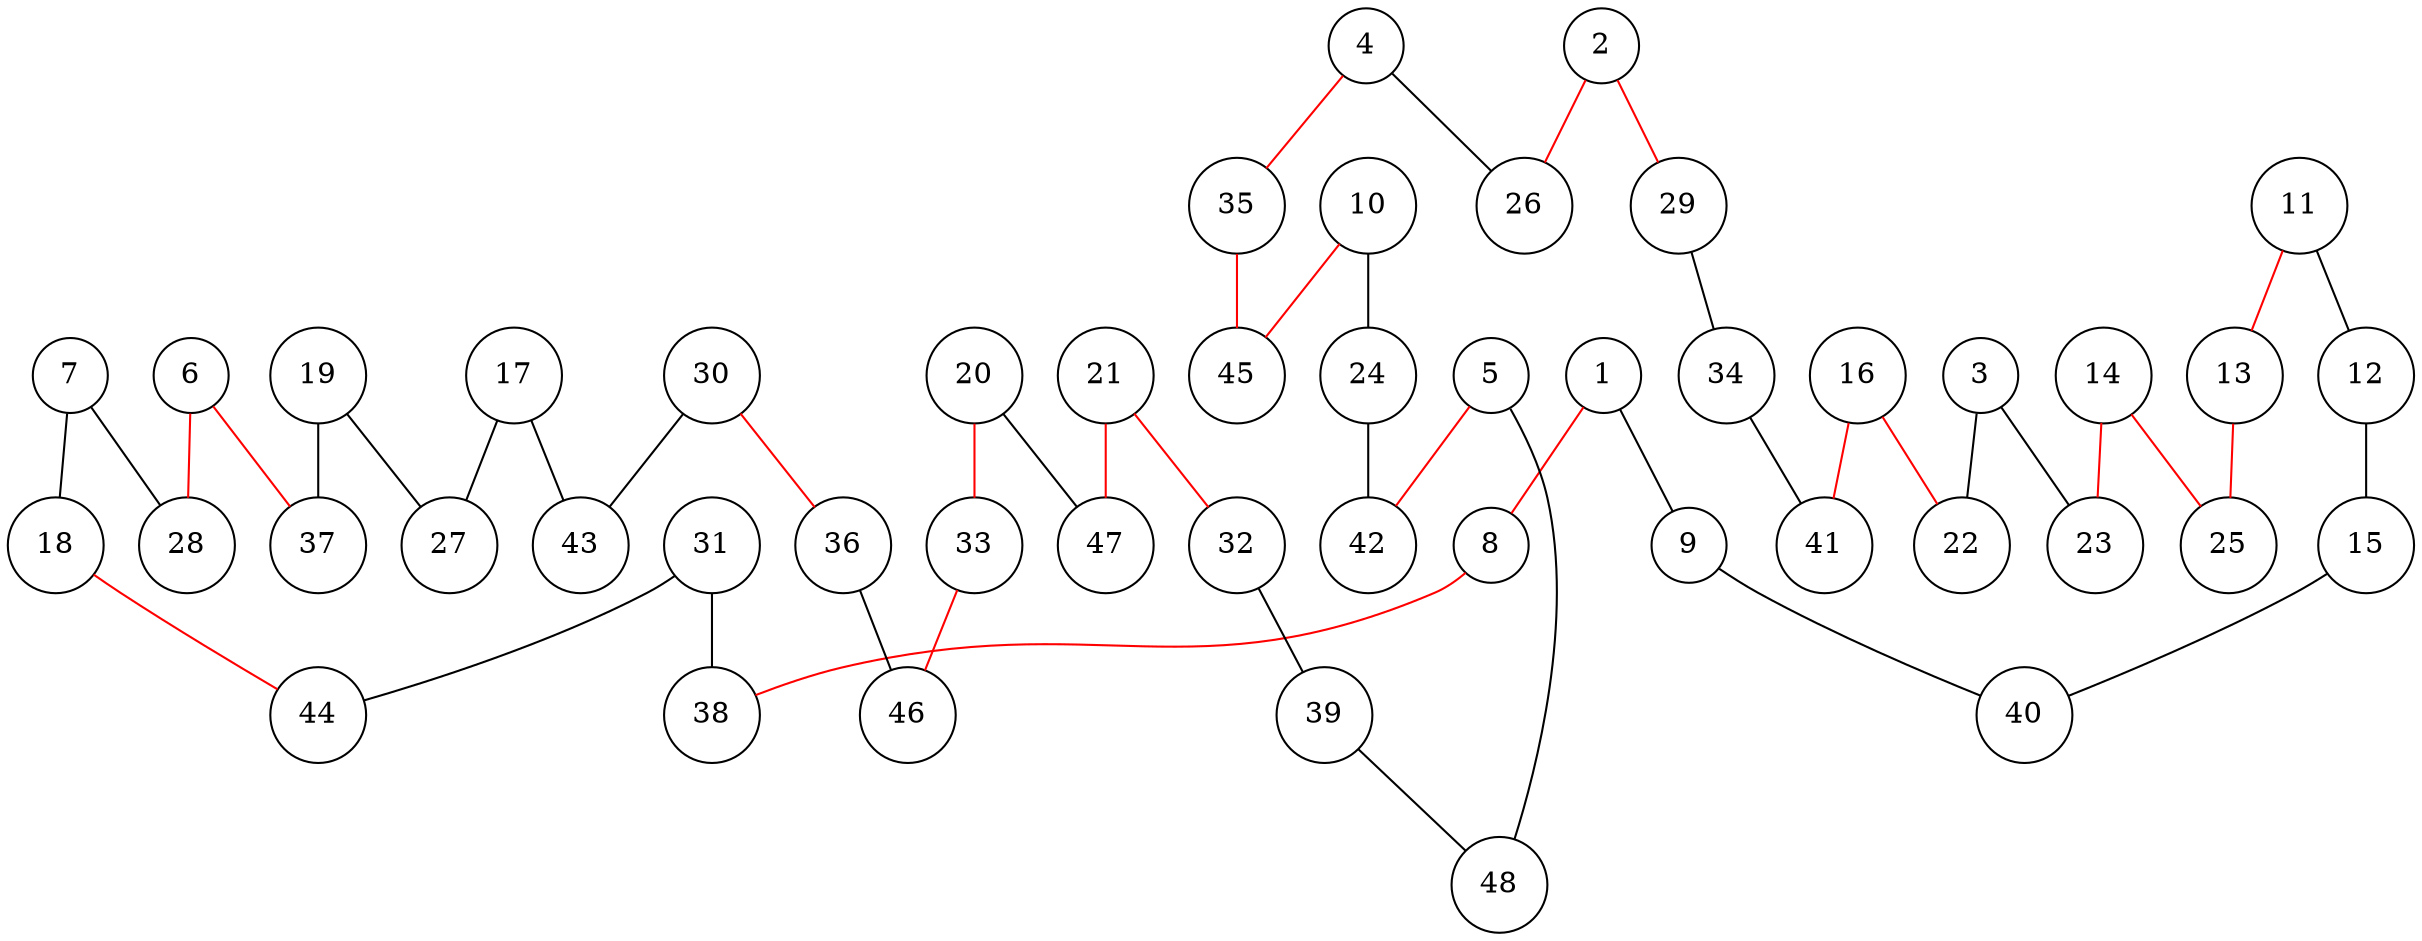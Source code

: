graph att48 {
	node [shape=circle fillcolor=white]
	1 [ pos = "17.351198,3.743880!"]
	2 [ pos = "5.753672,0.025767!"]
	3 [ pos = "14.248905,3.669157!"]
	4 [ pos = "1.033239,2.166967!"]
	5 [ pos = "7.941252,4.236022!"]
	6 [ pos = "19.603195,11.486730!"]
	7 [ pos = "19.513012,9.574852!"]
	8 [ pos = "18.719402,3.267199!"]
	9 [ pos = "17.773770,4.856996!"]
	10 [ pos = "2.865241,5.279567!"]
	11 [ pos = "14.089152,6.714764!"]
	12 [ pos = "15.431590,7.402731!"]
	13 [ pos = "12.125741,6.889977!"]
	14 [ pos = "11.883535,5.243494!"]
	15 [ pos = "16.354032,6.913167!"]
	16 [ pos = "15.735635,1.723783!"]
	17 [ pos = "19.610925,13.357382!"]
	18 [ pos = "19.227003,9.250193!"]
	19 [ pos = "19.922700,12.169544!"]
	20 [ pos = "15.202267,9.175470!"]
	21 [ pos = "11.551147,8.680752!"]
	22 [ pos = "15.720175,2.860088!"]
	23 [ pos = "13.396032,5.622262!"]
	24 [ pos = "4.207678,7.237825!"]
	25 [ pos = "11.097655,5.982994!"]
	26 [ pos = "1.739242,2.592115!"]
	27 [ pos = "19.466632,12.416903!"]
	28 [ pos = "19.430559,10.257666!"]
	29 [ pos = "8.186035,1.947952!"]
	30 [ pos = "18.943571,11.610410!"]
	31 [ pos = "19.440866,7.217212!"]
	32 [ pos = "8.361247,8.515846!"]
	33 [ pos = "16.557588,8.175728!"]
	34 [ pos = "11.873229,3.086833!"]
	35 [ pos = "0.059263,5.709869!"]
	36 [ pos = "18.675599,9.737181!"]
	37 [ pos = "20.000000,11.839732!"]
	38 [ pos = "19.046637,5.782015!"]
	39 [ pos = "8.977068,7.289358!"]
	40 [ pos = "16.158207,5.501159!"]
	41 [ pos = "12.844628,0.360732!"]
	42 [ pos = "4.936872,4.042772!"]
	43 [ pos = "18.758052,12.623035!"]
	44 [ pos = "19.348106,8.345787!"]
	45 [ pos = "0.025767,6.895130!"]
	46 [ pos = "17.539294,7.711930!"]
	47 [ pos = "13.359959,8.394744!"]
	48 [ pos = "7.789230,5.003865!"]

	1 -- 8 [color = red]
	1 -- 9 [color = black]
	2 -- 26 [color = red]
	2 -- 29 [color = red]
	3 -- 22 [color = black]
	3 -- 23 [color = black]
	4 -- 26 [color = black]
	4 -- 35 [color = red]
	5 -- 42 [color = red]
	5 -- 48 [color = black]
	6 -- 28 [color = red]
	6 -- 37 [color = red]
	7 -- 18 [color = black]
	7 -- 28 [color = black]
	8 -- 38 [color = red]
	9 -- 40 [color = black]
	10 -- 24 [color = black]
	10 -- 45 [color = red]
	11 -- 12 [color = black]
	11 -- 13 [color = red]
	12 -- 15 [color = black]
	13 -- 25 [color = red]
	14 -- 23 [color = red]
	14 -- 25 [color = red]
	15 -- 40 [color = black]
	16 -- 22 [color = red]
	16 -- 41 [color = red]
	17 -- 27 [color = black]
	17 -- 43 [color = black]
	18 -- 44 [color = red]
	19 -- 27 [color = black]
	19 -- 37 [color = black]
	20 -- 33 [color = red]
	20 -- 47 [color = black]
	21 -- 32 [color = red]
	21 -- 47 [color = red]
	24 -- 42 [color = black]
	29 -- 34 [color = black]
	30 -- 36 [color = red]
	30 -- 43 [color = black]
	31 -- 38 [color = black]
	31 -- 44 [color = black]
	32 -- 39 [color = black]
	33 -- 46 [color = red]
	34 -- 41 [color = black]
	35 -- 45 [color = red]
	36 -- 46 [color = black]
	39 -- 48 [color = black]
}